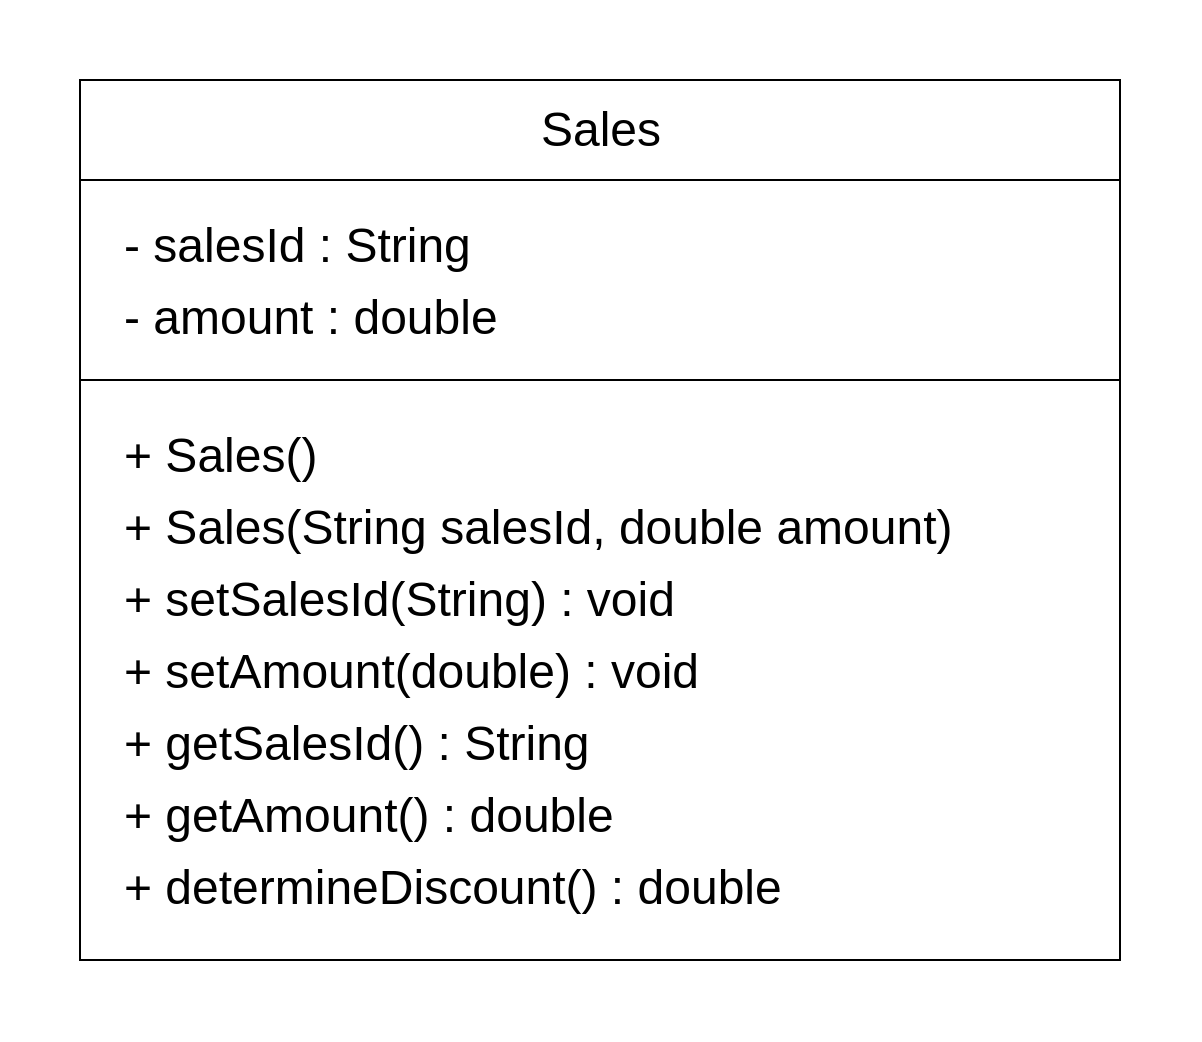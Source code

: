 <mxfile version="18.0.2" type="github"><diagram id="YfisUM59d6_cxu28O4NX" name="Page-1"><mxGraphModel dx="2062" dy="1130" grid="1" gridSize="10" guides="1" tooltips="1" connect="1" arrows="1" fold="1" page="1" pageScale="1" pageWidth="827" pageHeight="1169" math="0" shadow="0"><root><mxCell id="0"/><mxCell id="1" parent="0"/><mxCell id="upbKILM7bLJiI2yAySiM-11" value="" style="rounded=0;whiteSpace=wrap;html=1;fontSize=24;strokeColor=none;" parent="1" vertex="1"><mxGeometry x="120" y="120" width="600" height="520" as="geometry"/></mxCell><mxCell id="upbKILM7bLJiI2yAySiM-1" value="" style="rounded=0;whiteSpace=wrap;html=1;" parent="1" vertex="1"><mxGeometry x="160" y="160" width="520" height="440" as="geometry"/></mxCell><mxCell id="upbKILM7bLJiI2yAySiM-2" value="" style="endArrow=none;html=1;rounded=0;" parent="1" edge="1"><mxGeometry width="50" height="50" relative="1" as="geometry"><mxPoint x="160" y="210" as="sourcePoint"/><mxPoint x="680" y="210" as="targetPoint"/></mxGeometry></mxCell><mxCell id="upbKILM7bLJiI2yAySiM-4" value="&lt;font style=&quot;font-size: 24px;&quot;&gt;Sales&lt;/font&gt;" style="text;html=1;resizable=0;autosize=1;align=center;verticalAlign=middle;points=[];fillColor=none;strokeColor=none;rounded=0;" parent="1" vertex="1"><mxGeometry x="380" y="175" width="80" height="20" as="geometry"/></mxCell><mxCell id="upbKILM7bLJiI2yAySiM-6" value="&lt;p style=&quot;line-height: 1.5;&quot;&gt;- salesId : String&lt;br&gt;- amount : double&lt;/p&gt;" style="text;html=1;resizable=0;autosize=1;align=left;verticalAlign=middle;points=[];fillColor=none;strokeColor=none;rounded=0;fontSize=24;" parent="1" vertex="1"><mxGeometry x="180" y="195" width="200" height="130" as="geometry"/></mxCell><mxCell id="upbKILM7bLJiI2yAySiM-8" value="" style="endArrow=none;html=1;rounded=0;" parent="1" edge="1"><mxGeometry width="50" height="50" relative="1" as="geometry"><mxPoint x="160" y="310" as="sourcePoint"/><mxPoint x="680" y="310" as="targetPoint"/></mxGeometry></mxCell><mxCell id="upbKILM7bLJiI2yAySiM-9" value="&lt;p style=&quot;line-height: 1.5;&quot;&gt;+ Sales()&lt;br&gt;+ Sales(String salesId, double amount)&lt;br&gt;+ setSalesId(String) : void&lt;br&gt;+ setAmount(double) : void&lt;br&gt;+ getSalesId() : String&lt;br&gt;+ getAmount() : double&lt;br&gt;+ determineDiscount() : double&lt;br&gt;&lt;/p&gt;" style="text;html=1;resizable=0;autosize=1;align=left;verticalAlign=middle;points=[];fillColor=none;strokeColor=none;rounded=0;fontSize=24;" parent="1" vertex="1"><mxGeometry x="180" y="300" width="430" height="310" as="geometry"/></mxCell></root></mxGraphModel></diagram></mxfile>